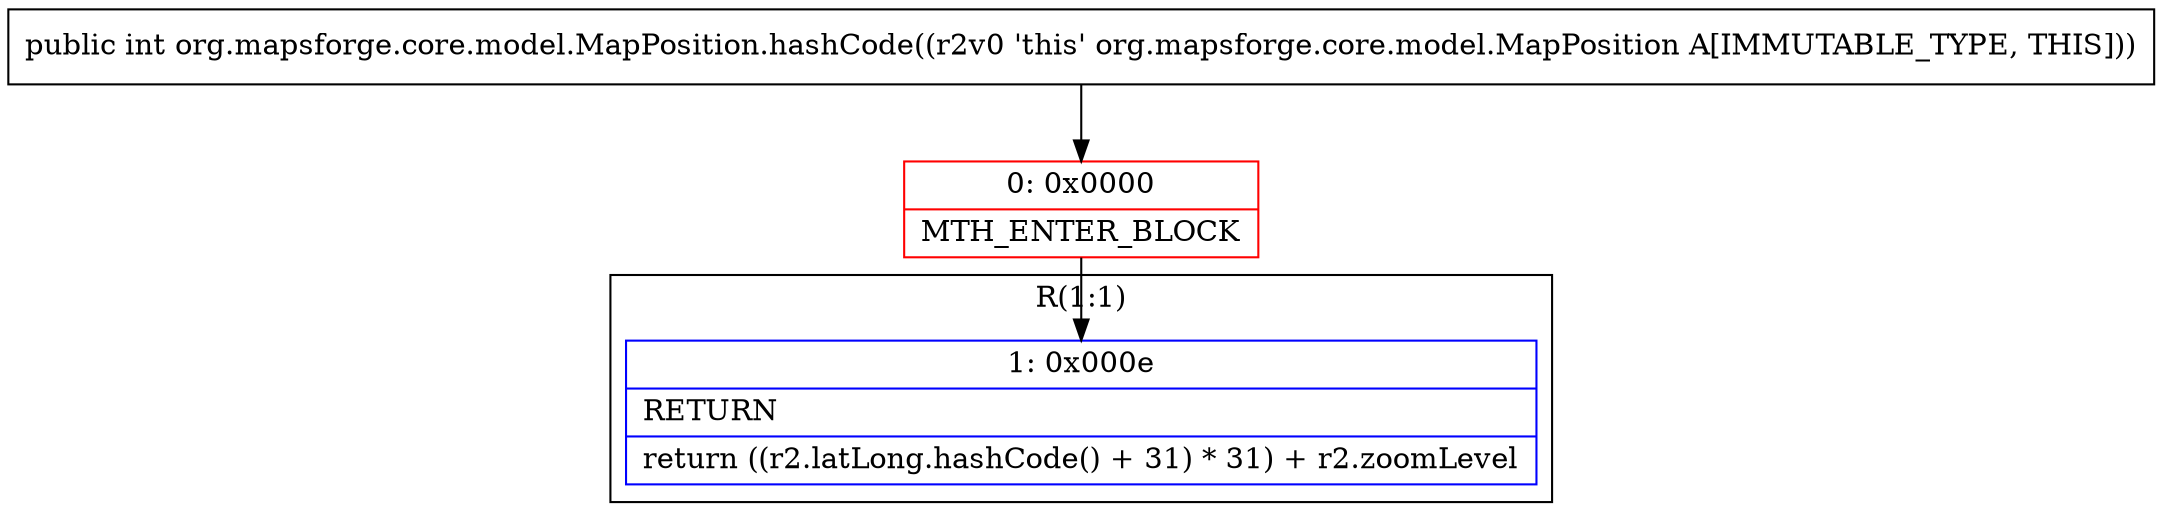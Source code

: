 digraph "CFG fororg.mapsforge.core.model.MapPosition.hashCode()I" {
subgraph cluster_Region_354728368 {
label = "R(1:1)";
node [shape=record,color=blue];
Node_1 [shape=record,label="{1\:\ 0x000e|RETURN\l|return ((r2.latLong.hashCode() + 31) * 31) + r2.zoomLevel\l}"];
}
Node_0 [shape=record,color=red,label="{0\:\ 0x0000|MTH_ENTER_BLOCK\l}"];
MethodNode[shape=record,label="{public int org.mapsforge.core.model.MapPosition.hashCode((r2v0 'this' org.mapsforge.core.model.MapPosition A[IMMUTABLE_TYPE, THIS])) }"];
MethodNode -> Node_0;
Node_0 -> Node_1;
}

